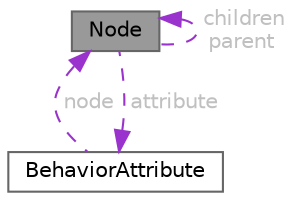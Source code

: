 digraph "Node"
{
 // LATEX_PDF_SIZE
  bgcolor="transparent";
  edge [fontname=Helvetica,fontsize=10,labelfontname=Helvetica,labelfontsize=10];
  node [fontname=Helvetica,fontsize=10,shape=box,height=0.2,width=0.4];
  Node1 [id="Node000001",label="Node",height=0.2,width=0.4,color="gray40", fillcolor="grey60", style="filled", fontcolor="black",tooltip="Represents a node in the tree structure."];
  Node1 -> Node1 [id="edge1_Node000001_Node000001",dir="back",color="darkorchid3",style="dashed",tooltip=" ",label=" children\nparent",fontcolor="grey" ];
  Node2 -> Node1 [id="edge2_Node000001_Node000002",dir="back",color="darkorchid3",style="dashed",tooltip=" ",label=" attribute",fontcolor="grey" ];
  Node2 [id="Node000002",label="BehaviorAttribute",height=0.2,width=0.4,color="gray40", fillcolor="white", style="filled",URL="$unionBehaviorAttribute.html",tooltip="Union representing different types of behavior attributes."];
  Node1 -> Node2 [id="edge3_Node000002_Node000001",dir="back",color="darkorchid3",style="dashed",tooltip=" ",label=" node",fontcolor="grey" ];
}
